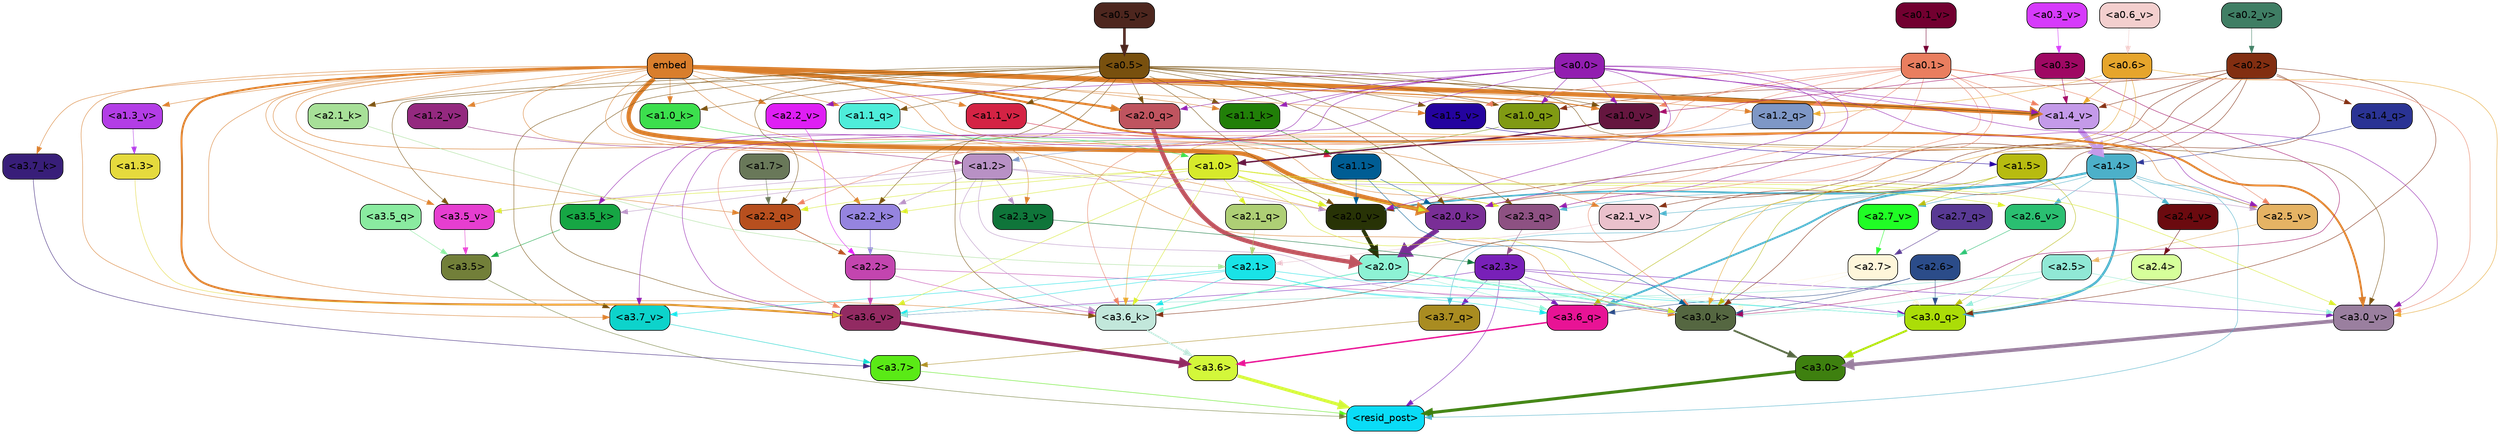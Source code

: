 strict digraph "" {
	graph [bgcolor=transparent,
		layout=dot,
		overlap=false,
		splines=true
	];
	"<a3.7>"	[color=black,
		fillcolor="#5aea16",
		fontname=Helvetica,
		shape=box,
		style="filled, rounded"];
	"<resid_post>"	[color=black,
		fillcolor="#0adcf7",
		fontname=Helvetica,
		shape=box,
		style="filled, rounded"];
	"<a3.7>" -> "<resid_post>"	[color="#5aea16",
		penwidth=0.6239100098609924];
	"<a3.6>"	[color=black,
		fillcolor="#d3f73a",
		fontname=Helvetica,
		shape=box,
		style="filled, rounded"];
	"<a3.6>" -> "<resid_post>"	[color="#d3f73a",
		penwidth=4.569062113761902];
	"<a3.5>"	[color=black,
		fillcolor="#727f39",
		fontname=Helvetica,
		shape=box,
		style="filled, rounded"];
	"<a3.5>" -> "<resid_post>"	[color="#727f39",
		penwidth=0.6];
	"<a3.0>"	[color=black,
		fillcolor="#3e800f",
		fontname=Helvetica,
		shape=box,
		style="filled, rounded"];
	"<a3.0>" -> "<resid_post>"	[color="#3e800f",
		penwidth=4.283544182777405];
	"<a2.3>"	[color=black,
		fillcolor="#7820b8",
		fontname=Helvetica,
		shape=box,
		style="filled, rounded"];
	"<a2.3>" -> "<resid_post>"	[color="#7820b8",
		penwidth=0.6];
	"<a3.7_q>"	[color=black,
		fillcolor="#a98c21",
		fontname=Helvetica,
		shape=box,
		style="filled, rounded"];
	"<a2.3>" -> "<a3.7_q>"	[color="#7820b8",
		penwidth=0.6];
	"<a3.6_q>"	[color=black,
		fillcolor="#e81395",
		fontname=Helvetica,
		shape=box,
		style="filled, rounded"];
	"<a2.3>" -> "<a3.6_q>"	[color="#7820b8",
		penwidth=0.6];
	"<a3.0_q>"	[color=black,
		fillcolor="#abdd08",
		fontname=Helvetica,
		shape=box,
		style="filled, rounded"];
	"<a2.3>" -> "<a3.0_q>"	[color="#7820b8",
		penwidth=0.6];
	"<a3.0_k>"	[color=black,
		fillcolor="#556741",
		fontname=Helvetica,
		shape=box,
		style="filled, rounded"];
	"<a2.3>" -> "<a3.0_k>"	[color="#7820b8",
		penwidth=0.6];
	"<a3.6_v>"	[color=black,
		fillcolor="#922a62",
		fontname=Helvetica,
		shape=box,
		style="filled, rounded"];
	"<a2.3>" -> "<a3.6_v>"	[color="#7820b8",
		penwidth=0.6];
	"<a3.0_v>"	[color=black,
		fillcolor="#9a7f9f",
		fontname=Helvetica,
		shape=box,
		style="filled, rounded"];
	"<a2.3>" -> "<a3.0_v>"	[color="#7820b8",
		penwidth=0.6];
	"<a1.4>"	[color=black,
		fillcolor="#4cb0c9",
		fontname=Helvetica,
		shape=box,
		style="filled, rounded"];
	"<a1.4>" -> "<resid_post>"	[color="#4cb0c9",
		penwidth=0.6];
	"<a1.4>" -> "<a3.7_q>"	[color="#4cb0c9",
		penwidth=0.6];
	"<a1.4>" -> "<a3.6_q>"	[color="#4cb0c9",
		penwidth=2.6908124685287476];
	"<a1.4>" -> "<a3.0_q>"	[color="#4cb0c9",
		penwidth=3.32076895236969];
	"<a2.3_q>"	[color=black,
		fillcolor="#8d5182",
		fontname=Helvetica,
		shape=box,
		style="filled, rounded"];
	"<a1.4>" -> "<a2.3_q>"	[color="#4cb0c9",
		penwidth=0.6];
	"<a2.7_v>"	[color=black,
		fillcolor="#20fd25",
		fontname=Helvetica,
		shape=box,
		style="filled, rounded"];
	"<a1.4>" -> "<a2.7_v>"	[color="#4cb0c9",
		penwidth=0.6];
	"<a2.6_v>"	[color=black,
		fillcolor="#2abf71",
		fontname=Helvetica,
		shape=box,
		style="filled, rounded"];
	"<a1.4>" -> "<a2.6_v>"	[color="#4cb0c9",
		penwidth=0.6];
	"<a2.5_v>"	[color=black,
		fillcolor="#e5b364",
		fontname=Helvetica,
		shape=box,
		style="filled, rounded"];
	"<a1.4>" -> "<a2.5_v>"	[color="#4cb0c9",
		penwidth=0.6];
	"<a2.4_v>"	[color=black,
		fillcolor="#6b0a0f",
		fontname=Helvetica,
		shape=box,
		style="filled, rounded"];
	"<a1.4>" -> "<a2.4_v>"	[color="#4cb0c9",
		penwidth=0.6];
	"<a2.1_v>"	[color=black,
		fillcolor="#eac1cc",
		fontname=Helvetica,
		shape=box,
		style="filled, rounded"];
	"<a1.4>" -> "<a2.1_v>"	[color="#4cb0c9",
		penwidth=0.6];
	"<a2.0_v>"	[color=black,
		fillcolor="#283306",
		fontname=Helvetica,
		shape=box,
		style="filled, rounded"];
	"<a1.4>" -> "<a2.0_v>"	[color="#4cb0c9",
		penwidth=2.3065454959869385];
	"<a3.7_q>" -> "<a3.7>"	[color="#a98c21",
		penwidth=0.6];
	"<a3.6_q>" -> "<a3.6>"	[color="#e81395",
		penwidth=2.03758105635643];
	"<a3.5_q>"	[color=black,
		fillcolor="#8aeba0",
		fontname=Helvetica,
		shape=box,
		style="filled, rounded"];
	"<a3.5_q>" -> "<a3.5>"	[color="#8aeba0",
		penwidth=0.6];
	"<a3.0_q>" -> "<a3.0>"	[color="#abdd08",
		penwidth=2.8638100624084473];
	"<a3.7_k>"	[color=black,
		fillcolor="#381e79",
		fontname=Helvetica,
		shape=box,
		style="filled, rounded"];
	"<a3.7_k>" -> "<a3.7>"	[color="#381e79",
		penwidth=0.6];
	"<a3.6_k>"	[color=black,
		fillcolor="#c2e7db",
		fontname=Helvetica,
		shape=box,
		style="filled, rounded"];
	"<a3.6_k>" -> "<a3.6>"	[color="#c2e7db",
		penwidth=2.174198240041733];
	"<a3.5_k>"	[color=black,
		fillcolor="#16a644",
		fontname=Helvetica,
		shape=box,
		style="filled, rounded"];
	"<a3.5_k>" -> "<a3.5>"	[color="#16a644",
		penwidth=0.6];
	"<a3.0_k>" -> "<a3.0>"	[color="#556741",
		penwidth=2.6274144649505615];
	"<a3.7_v>"	[color=black,
		fillcolor="#0dd3cb",
		fontname=Helvetica,
		shape=box,
		style="filled, rounded"];
	"<a3.7_v>" -> "<a3.7>"	[color="#0dd3cb",
		penwidth=0.6];
	"<a3.6_v>" -> "<a3.6>"	[color="#922a62",
		penwidth=5.002329230308533];
	"<a3.5_v>"	[color=black,
		fillcolor="#e63ed0",
		fontname=Helvetica,
		shape=box,
		style="filled, rounded"];
	"<a3.5_v>" -> "<a3.5>"	[color="#e63ed0",
		penwidth=0.6];
	"<a3.0_v>" -> "<a3.0>"	[color="#9a7f9f",
		penwidth=5.188832879066467];
	"<a2.7>"	[color=black,
		fillcolor="#fef6da",
		fontname=Helvetica,
		shape=box,
		style="filled, rounded"];
	"<a2.7>" -> "<a3.6_q>"	[color="#fef6da",
		penwidth=0.6];
	"<a2.7>" -> "<a3.0_q>"	[color="#fef6da",
		penwidth=0.6];
	"<a2.7>" -> "<a3.0_k>"	[color="#fef6da",
		penwidth=0.6];
	"<a2.6>"	[color=black,
		fillcolor="#2b4c89",
		fontname=Helvetica,
		shape=box,
		style="filled, rounded"];
	"<a2.6>" -> "<a3.6_q>"	[color="#2b4c89",
		penwidth=0.6];
	"<a2.6>" -> "<a3.0_q>"	[color="#2b4c89",
		penwidth=0.6];
	"<a2.6>" -> "<a3.0_k>"	[color="#2b4c89",
		penwidth=0.6];
	"<a2.1>"	[color=black,
		fillcolor="#19e3e7",
		fontname=Helvetica,
		shape=box,
		style="filled, rounded"];
	"<a2.1>" -> "<a3.6_q>"	[color="#19e3e7",
		penwidth=0.6];
	"<a2.1>" -> "<a3.0_q>"	[color="#19e3e7",
		penwidth=0.6];
	"<a2.1>" -> "<a3.6_k>"	[color="#19e3e7",
		penwidth=0.6];
	"<a2.1>" -> "<a3.0_k>"	[color="#19e3e7",
		penwidth=0.6];
	"<a2.1>" -> "<a3.7_v>"	[color="#19e3e7",
		penwidth=0.6];
	"<a2.1>" -> "<a3.6_v>"	[color="#19e3e7",
		penwidth=0.6];
	"<a2.0>"	[color=black,
		fillcolor="#8df2d4",
		fontname=Helvetica,
		shape=box,
		style="filled, rounded"];
	"<a2.0>" -> "<a3.6_q>"	[color="#8df2d4",
		penwidth=0.6];
	"<a2.0>" -> "<a3.0_q>"	[color="#8df2d4",
		penwidth=0.6];
	"<a2.0>" -> "<a3.6_k>"	[color="#8df2d4",
		penwidth=1.6254686117172241];
	"<a2.0>" -> "<a3.0_k>"	[color="#8df2d4",
		penwidth=2.182972814887762];
	"<a1.5>"	[color=black,
		fillcolor="#b7bb10",
		fontname=Helvetica,
		shape=box,
		style="filled, rounded"];
	"<a1.5>" -> "<a3.6_q>"	[color="#b7bb10",
		penwidth=0.6];
	"<a1.5>" -> "<a3.0_q>"	[color="#b7bb10",
		penwidth=0.6];
	"<a1.5>" -> "<a3.0_k>"	[color="#b7bb10",
		penwidth=0.6];
	"<a1.5>" -> "<a2.7_v>"	[color="#b7bb10",
		penwidth=0.6];
	"<a2.5>"	[color=black,
		fillcolor="#90e8d5",
		fontname=Helvetica,
		shape=box,
		style="filled, rounded"];
	"<a2.5>" -> "<a3.0_q>"	[color="#90e8d5",
		penwidth=0.6];
	"<a2.5>" -> "<a3.0_k>"	[color="#90e8d5",
		penwidth=0.6];
	"<a2.5>" -> "<a3.6_v>"	[color="#90e8d5",
		penwidth=0.6];
	"<a2.5>" -> "<a3.0_v>"	[color="#90e8d5",
		penwidth=0.6];
	"<a2.4>"	[color=black,
		fillcolor="#d6ff9a",
		fontname=Helvetica,
		shape=box,
		style="filled, rounded"];
	"<a2.4>" -> "<a3.0_q>"	[color="#d6ff9a",
		penwidth=0.6];
	"<a0.2>"	[color=black,
		fillcolor="#822e11",
		fontname=Helvetica,
		shape=box,
		style="filled, rounded"];
	"<a0.2>" -> "<a3.0_q>"	[color="#822e11",
		penwidth=0.6];
	"<a0.2>" -> "<a3.6_k>"	[color="#822e11",
		penwidth=0.6];
	"<a0.2>" -> "<a3.0_k>"	[color="#822e11",
		penwidth=0.6];
	"<a2.0_k>"	[color=black,
		fillcolor="#792e96",
		fontname=Helvetica,
		shape=box,
		style="filled, rounded"];
	"<a0.2>" -> "<a2.0_k>"	[color="#822e11",
		penwidth=0.6];
	"<a0.2>" -> "<a2.1_v>"	[color="#822e11",
		penwidth=0.6];
	"<a0.2>" -> "<a2.0_v>"	[color="#822e11",
		penwidth=0.6];
	"<a1.4_q>"	[color=black,
		fillcolor="#2a3394",
		fontname=Helvetica,
		shape=box,
		style="filled, rounded"];
	"<a0.2>" -> "<a1.4_q>"	[color="#822e11",
		penwidth=0.6];
	"<a1.0_q>"	[color=black,
		fillcolor="#809a13",
		fontname=Helvetica,
		shape=box,
		style="filled, rounded"];
	"<a0.2>" -> "<a1.0_q>"	[color="#822e11",
		penwidth=0.6];
	"<a1.4_v>"	[color=black,
		fillcolor="#c49ae9",
		fontname=Helvetica,
		shape=box,
		style="filled, rounded"];
	"<a0.2>" -> "<a1.4_v>"	[color="#822e11",
		penwidth=0.6];
	embed	[color=black,
		fillcolor="#d97e2c",
		fontname=Helvetica,
		shape=box,
		style="filled, rounded"];
	embed -> "<a3.7_k>"	[color="#d97e2c",
		penwidth=0.6];
	embed -> "<a3.6_k>"	[color="#d97e2c",
		penwidth=0.6];
	embed -> "<a3.0_k>"	[color="#d97e2c",
		penwidth=0.6];
	embed -> "<a3.7_v>"	[color="#d97e2c",
		penwidth=0.6];
	embed -> "<a3.6_v>"	[color="#d97e2c",
		penwidth=2.809220314025879];
	embed -> "<a3.5_v>"	[color="#d97e2c",
		penwidth=0.6];
	embed -> "<a3.0_v>"	[color="#d97e2c",
		penwidth=2.754121422767639];
	embed -> "<a2.3_q>"	[color="#d97e2c",
		penwidth=0.6];
	"<a2.2_q>"	[color=black,
		fillcolor="#b74f1e",
		fontname=Helvetica,
		shape=box,
		style="filled, rounded"];
	embed -> "<a2.2_q>"	[color="#d97e2c",
		penwidth=0.6];
	"<a2.0_q>"	[color=black,
		fillcolor="#bf545f",
		fontname=Helvetica,
		shape=box,
		style="filled, rounded"];
	embed -> "<a2.0_q>"	[color="#d97e2c",
		penwidth=3.102177858352661];
	"<a2.2_k>"	[color=black,
		fillcolor="#9584df",
		fontname=Helvetica,
		shape=box,
		style="filled, rounded"];
	embed -> "<a2.2_k>"	[color="#d97e2c",
		penwidth=0.6805839538574219];
	"<a2.1_k>"	[color=black,
		fillcolor="#a7e098",
		fontname=Helvetica,
		shape=box,
		style="filled, rounded"];
	embed -> "<a2.1_k>"	[color="#d97e2c",
		penwidth=0.6];
	embed -> "<a2.0_k>"	[color="#d97e2c",
		penwidth=5.977519929409027];
	embed -> "<a2.5_v>"	[color="#d97e2c",
		penwidth=0.6];
	"<a2.3_v>"	[color=black,
		fillcolor="#0f753a",
		fontname=Helvetica,
		shape=box,
		style="filled, rounded"];
	embed -> "<a2.3_v>"	[color="#d97e2c",
		penwidth=0.6];
	"<a2.2_v>"	[color=black,
		fillcolor="#df1ff4",
		fontname=Helvetica,
		shape=box,
		style="filled, rounded"];
	embed -> "<a2.2_v>"	[color="#d97e2c",
		penwidth=0.6436443328857422];
	embed -> "<a2.1_v>"	[color="#d97e2c",
		penwidth=0.6];
	embed -> "<a2.0_v>"	[color="#d97e2c",
		penwidth=0.6];
	"<a1.2_q>"	[color=black,
		fillcolor="#7e97c6",
		fontname=Helvetica,
		shape=box,
		style="filled, rounded"];
	embed -> "<a1.2_q>"	[color="#d97e2c",
		penwidth=0.6224298477172852];
	"<a1.1_q>"	[color=black,
		fillcolor="#4eedda",
		fontname=Helvetica,
		shape=box,
		style="filled, rounded"];
	embed -> "<a1.1_q>"	[color="#d97e2c",
		penwidth=0.6];
	embed -> "<a1.0_q>"	[color="#d97e2c",
		penwidth=0.6];
	"<a1.1_k>"	[color=black,
		fillcolor="#217f08",
		fontname=Helvetica,
		shape=box,
		style="filled, rounded"];
	embed -> "<a1.1_k>"	[color="#d97e2c",
		penwidth=0.6];
	"<a1.0_k>"	[color=black,
		fillcolor="#3cdf4d",
		fontname=Helvetica,
		shape=box,
		style="filled, rounded"];
	embed -> "<a1.0_k>"	[color="#d97e2c",
		penwidth=0.6];
	"<a1.5_v>"	[color=black,
		fillcolor="#24039f",
		fontname=Helvetica,
		shape=box,
		style="filled, rounded"];
	embed -> "<a1.5_v>"	[color="#d97e2c",
		penwidth=0.6];
	embed -> "<a1.4_v>"	[color="#d97e2c",
		penwidth=6.155339062213898];
	"<a1.3_v>"	[color=black,
		fillcolor="#b33de6",
		fontname=Helvetica,
		shape=box,
		style="filled, rounded"];
	embed -> "<a1.3_v>"	[color="#d97e2c",
		penwidth=0.6];
	"<a1.2_v>"	[color=black,
		fillcolor="#94297f",
		fontname=Helvetica,
		shape=box,
		style="filled, rounded"];
	embed -> "<a1.2_v>"	[color="#d97e2c",
		penwidth=0.6];
	"<a1.1_v>"	[color=black,
		fillcolor="#d42344",
		fontname=Helvetica,
		shape=box,
		style="filled, rounded"];
	embed -> "<a1.1_v>"	[color="#d97e2c",
		penwidth=0.6];
	"<a1.0_v>"	[color=black,
		fillcolor="#65163f",
		fontname=Helvetica,
		shape=box,
		style="filled, rounded"];
	embed -> "<a1.0_v>"	[color="#d97e2c",
		penwidth=1.3890299797058105];
	"<a2.2>"	[color=black,
		fillcolor="#c345af",
		fontname=Helvetica,
		shape=box,
		style="filled, rounded"];
	"<a2.2>" -> "<a3.6_k>"	[color="#c345af",
		penwidth=0.6];
	"<a2.2>" -> "<a3.0_k>"	[color="#c345af",
		penwidth=0.6065438985824585];
	"<a2.2>" -> "<a3.6_v>"	[color="#c345af",
		penwidth=0.6];
	"<a1.2>"	[color=black,
		fillcolor="#b891c5",
		fontname=Helvetica,
		shape=box,
		style="filled, rounded"];
	"<a1.2>" -> "<a3.6_k>"	[color="#b891c5",
		penwidth=0.6];
	"<a1.2>" -> "<a3.5_k>"	[color="#b891c5",
		penwidth=0.6];
	"<a1.2>" -> "<a3.0_k>"	[color="#b891c5",
		penwidth=0.6];
	"<a1.2>" -> "<a3.5_v>"	[color="#b891c5",
		penwidth=0.6];
	"<a1.2>" -> "<a2.2_k>"	[color="#b891c5",
		penwidth=0.6];
	"<a1.2>" -> "<a2.5_v>"	[color="#b891c5",
		penwidth=0.6];
	"<a1.2>" -> "<a2.3_v>"	[color="#b891c5",
		penwidth=0.6];
	"<a1.2>" -> "<a2.0_v>"	[color="#b891c5",
		penwidth=0.6];
	"<a1.0>"	[color=black,
		fillcolor="#d7ea2b",
		fontname=Helvetica,
		shape=box,
		style="filled, rounded"];
	"<a1.0>" -> "<a3.6_k>"	[color="#d7ea2b",
		penwidth=0.6];
	"<a1.0>" -> "<a3.0_k>"	[color="#d7ea2b",
		penwidth=0.6];
	"<a1.0>" -> "<a3.6_v>"	[color="#d7ea2b",
		penwidth=0.6];
	"<a1.0>" -> "<a3.5_v>"	[color="#d7ea2b",
		penwidth=0.6];
	"<a1.0>" -> "<a3.0_v>"	[color="#d7ea2b",
		penwidth=0.6];
	"<a1.0>" -> "<a2.3_q>"	[color="#d7ea2b",
		penwidth=0.6];
	"<a1.0>" -> "<a2.2_q>"	[color="#d7ea2b",
		penwidth=0.6];
	"<a2.1_q>"	[color=black,
		fillcolor="#aecf75",
		fontname=Helvetica,
		shape=box,
		style="filled, rounded"];
	"<a1.0>" -> "<a2.1_q>"	[color="#d7ea2b",
		penwidth=0.6];
	"<a1.0>" -> "<a2.2_k>"	[color="#d7ea2b",
		penwidth=0.6];
	"<a1.0>" -> "<a2.0_k>"	[color="#d7ea2b",
		penwidth=0.6];
	"<a1.0>" -> "<a2.6_v>"	[color="#d7ea2b",
		penwidth=0.6];
	"<a1.0>" -> "<a2.0_v>"	[color="#d7ea2b",
		penwidth=1.2192587852478027];
	"<a0.6>"	[color=black,
		fillcolor="#e6a52c",
		fontname=Helvetica,
		shape=box,
		style="filled, rounded"];
	"<a0.6>" -> "<a3.6_k>"	[color="#e6a52c",
		penwidth=0.6];
	"<a0.6>" -> "<a3.0_k>"	[color="#e6a52c",
		penwidth=0.6];
	"<a0.6>" -> "<a3.0_v>"	[color="#e6a52c",
		penwidth=0.6];
	"<a0.6>" -> "<a1.2_q>"	[color="#e6a52c",
		penwidth=0.6];
	"<a0.6>" -> "<a1.4_v>"	[color="#e6a52c",
		penwidth=0.6];
	"<a0.5>"	[color=black,
		fillcolor="#78500e",
		fontname=Helvetica,
		shape=box,
		style="filled, rounded"];
	"<a0.5>" -> "<a3.6_k>"	[color="#78500e",
		penwidth=0.6];
	"<a0.5>" -> "<a3.7_v>"	[color="#78500e",
		penwidth=0.6];
	"<a0.5>" -> "<a3.6_v>"	[color="#78500e",
		penwidth=0.6];
	"<a0.5>" -> "<a3.5_v>"	[color="#78500e",
		penwidth=0.6];
	"<a0.5>" -> "<a3.0_v>"	[color="#78500e",
		penwidth=0.6120390892028809];
	"<a0.5>" -> "<a2.3_q>"	[color="#78500e",
		penwidth=0.6];
	"<a0.5>" -> "<a2.2_q>"	[color="#78500e",
		penwidth=0.6];
	"<a0.5>" -> "<a2.0_q>"	[color="#78500e",
		penwidth=0.6];
	"<a0.5>" -> "<a2.2_k>"	[color="#78500e",
		penwidth=0.6];
	"<a0.5>" -> "<a2.1_k>"	[color="#78500e",
		penwidth=0.6];
	"<a0.5>" -> "<a2.0_k>"	[color="#78500e",
		penwidth=0.658348560333252];
	"<a0.5>" -> "<a2.0_v>"	[color="#78500e",
		penwidth=0.6];
	"<a0.5>" -> "<a1.1_q>"	[color="#78500e",
		penwidth=0.6];
	"<a0.5>" -> "<a1.0_q>"	[color="#78500e",
		penwidth=0.6];
	"<a0.5>" -> "<a1.1_k>"	[color="#78500e",
		penwidth=0.6];
	"<a0.5>" -> "<a1.0_k>"	[color="#78500e",
		penwidth=0.6];
	"<a0.5>" -> "<a1.5_v>"	[color="#78500e",
		penwidth=0.6];
	"<a0.5>" -> "<a1.4_v>"	[color="#78500e",
		penwidth=0.9002184867858887];
	"<a0.5>" -> "<a1.1_v>"	[color="#78500e",
		penwidth=0.6];
	"<a0.5>" -> "<a1.0_v>"	[color="#78500e",
		penwidth=0.6];
	"<a0.1>"	[color=black,
		fillcolor="#e97e5f",
		fontname=Helvetica,
		shape=box,
		style="filled, rounded"];
	"<a0.1>" -> "<a3.6_k>"	[color="#e97e5f",
		penwidth=0.6];
	"<a0.1>" -> "<a3.0_k>"	[color="#e97e5f",
		penwidth=0.6];
	"<a0.1>" -> "<a3.6_v>"	[color="#e97e5f",
		penwidth=0.6];
	"<a0.1>" -> "<a3.0_v>"	[color="#e97e5f",
		penwidth=0.6];
	"<a0.1>" -> "<a2.3_q>"	[color="#e97e5f",
		penwidth=0.6];
	"<a0.1>" -> "<a2.2_q>"	[color="#e97e5f",
		penwidth=0.6];
	"<a0.1>" -> "<a2.0_k>"	[color="#e97e5f",
		penwidth=0.6];
	"<a0.1>" -> "<a2.5_v>"	[color="#e97e5f",
		penwidth=0.6];
	"<a0.1>" -> "<a1.2_q>"	[color="#e97e5f",
		penwidth=0.6];
	"<a0.1>" -> "<a1.5_v>"	[color="#e97e5f",
		penwidth=0.6];
	"<a0.1>" -> "<a1.4_v>"	[color="#e97e5f",
		penwidth=0.6];
	"<a0.1>" -> "<a1.0_v>"	[color="#e97e5f",
		penwidth=0.6];
	"<a0.0>"	[color=black,
		fillcolor="#921eb0",
		fontname=Helvetica,
		shape=box,
		style="filled, rounded"];
	"<a0.0>" -> "<a3.5_k>"	[color="#921eb0",
		penwidth=0.6];
	"<a0.0>" -> "<a3.7_v>"	[color="#921eb0",
		penwidth=0.6];
	"<a0.0>" -> "<a3.6_v>"	[color="#921eb0",
		penwidth=0.6];
	"<a0.0>" -> "<a3.0_v>"	[color="#921eb0",
		penwidth=0.6];
	"<a0.0>" -> "<a2.3_q>"	[color="#921eb0",
		penwidth=0.6];
	"<a0.0>" -> "<a2.0_q>"	[color="#921eb0",
		penwidth=0.6];
	"<a0.0>" -> "<a2.0_k>"	[color="#921eb0",
		penwidth=0.6];
	"<a0.0>" -> "<a2.5_v>"	[color="#921eb0",
		penwidth=0.6];
	"<a0.0>" -> "<a2.2_v>"	[color="#921eb0",
		penwidth=0.6];
	"<a0.0>" -> "<a2.0_v>"	[color="#921eb0",
		penwidth=0.6];
	"<a0.0>" -> "<a1.0_q>"	[color="#921eb0",
		penwidth=0.6];
	"<a0.0>" -> "<a1.1_k>"	[color="#921eb0",
		penwidth=0.6];
	"<a0.0>" -> "<a1.4_v>"	[color="#921eb0",
		penwidth=0.6];
	"<a0.0>" -> "<a1.0_v>"	[color="#921eb0",
		penwidth=0.6];
	"<a1.1>"	[color=black,
		fillcolor="#005d94",
		fontname=Helvetica,
		shape=box,
		style="filled, rounded"];
	"<a1.1>" -> "<a3.0_k>"	[color="#005d94",
		penwidth=0.6];
	"<a1.1>" -> "<a2.0_k>"	[color="#005d94",
		penwidth=0.6];
	"<a1.1>" -> "<a2.0_v>"	[color="#005d94",
		penwidth=0.6];
	"<a0.3>"	[color=black,
		fillcolor="#9f0863",
		fontname=Helvetica,
		shape=box,
		style="filled, rounded"];
	"<a0.3>" -> "<a3.0_k>"	[color="#9f0863",
		penwidth=0.6];
	"<a0.3>" -> "<a1.4_v>"	[color="#9f0863",
		penwidth=0.6];
	"<a0.3>" -> "<a1.0_v>"	[color="#9f0863",
		penwidth=0.6];
	"<a1.3>"	[color=black,
		fillcolor="#e5da3d",
		fontname=Helvetica,
		shape=box,
		style="filled, rounded"];
	"<a1.3>" -> "<a3.6_v>"	[color="#e5da3d",
		penwidth=0.6];
	"<a2.7_q>"	[color=black,
		fillcolor="#583993",
		fontname=Helvetica,
		shape=box,
		style="filled, rounded"];
	"<a2.7_q>" -> "<a2.7>"	[color="#583993",
		penwidth=0.6];
	"<a2.3_q>" -> "<a2.3>"	[color="#8d5182",
		penwidth=0.6];
	"<a2.2_q>" -> "<a2.2>"	[color="#b74f1e",
		penwidth=0.7585353851318359];
	"<a2.1_q>" -> "<a2.1>"	[color="#aecf75",
		penwidth=0.6];
	"<a2.0_q>" -> "<a2.0>"	[color="#bf545f",
		penwidth=6.189085364341736];
	"<a2.2_k>" -> "<a2.2>"	[color="#9584df",
		penwidth=0.87534499168396];
	"<a2.1_k>" -> "<a2.1>"	[color="#a7e098",
		penwidth=0.6];
	"<a2.0_k>" -> "<a2.0>"	[color="#792e96",
		penwidth=7.056803464889526];
	"<a2.7_v>" -> "<a2.7>"	[color="#20fd25",
		penwidth=0.6];
	"<a2.6_v>" -> "<a2.6>"	[color="#2abf71",
		penwidth=0.6];
	"<a2.5_v>" -> "<a2.5>"	[color="#e5b364",
		penwidth=0.6];
	"<a2.4_v>" -> "<a2.4>"	[color="#6b0a0f",
		penwidth=0.6];
	"<a2.3_v>" -> "<a2.3>"	[color="#0f753a",
		penwidth=0.6];
	"<a2.2_v>" -> "<a2.2>"	[color="#df1ff4",
		penwidth=0.6];
	"<a2.1_v>" -> "<a2.1>"	[color="#eac1cc",
		penwidth=0.6];
	"<a2.0_v>" -> "<a2.0>"	[color="#283306",
		penwidth=5.12138295173645];
	"<a1.7>"	[color=black,
		fillcolor="#697859",
		fontname=Helvetica,
		shape=box,
		style="filled, rounded"];
	"<a1.7>" -> "<a2.2_q>"	[color="#697859",
		penwidth=0.6];
	"<a1.4_q>" -> "<a1.4>"	[color="#2a3394",
		penwidth=0.6];
	"<a1.2_q>" -> "<a1.2>"	[color="#7e97c6",
		penwidth=0.6036911010742188];
	"<a1.1_q>" -> "<a1.1>"	[color="#4eedda",
		penwidth=0.6];
	"<a1.0_q>" -> "<a1.0>"	[color="#809a13",
		penwidth=0.6];
	"<a1.1_k>" -> "<a1.1>"	[color="#217f08",
		penwidth=0.6];
	"<a1.0_k>" -> "<a1.0>"	[color="#3cdf4d",
		penwidth=0.6];
	"<a1.5_v>" -> "<a1.5>"	[color="#24039f",
		penwidth=0.6];
	"<a1.4_v>" -> "<a1.4>"	[color="#c49ae9",
		penwidth=7.850657939910889];
	"<a1.3_v>" -> "<a1.3>"	[color="#b33de6",
		penwidth=0.6];
	"<a1.2_v>" -> "<a1.2>"	[color="#94297f",
		penwidth=0.6];
	"<a1.1_v>" -> "<a1.1>"	[color="#d42344",
		penwidth=0.6];
	"<a1.0_v>" -> "<a1.0>"	[color="#65163f",
		penwidth=2.021620035171509];
	"<a0.6_v>"	[color=black,
		fillcolor="#f3cfce",
		fontname=Helvetica,
		shape=box,
		style="filled, rounded"];
	"<a0.6_v>" -> "<a0.6>"	[color="#f3cfce",
		penwidth=0.6];
	"<a0.5_v>"	[color=black,
		fillcolor="#4d261e",
		fontname=Helvetica,
		shape=box,
		style="filled, rounded"];
	"<a0.5_v>" -> "<a0.5>"	[color="#4d261e",
		penwidth=3.7172799110412598];
	"<a0.3_v>"	[color=black,
		fillcolor="#d63afb",
		fontname=Helvetica,
		shape=box,
		style="filled, rounded"];
	"<a0.3_v>" -> "<a0.3>"	[color="#d63afb",
		penwidth=0.6];
	"<a0.2_v>"	[color=black,
		fillcolor="#3f7e64",
		fontname=Helvetica,
		shape=box,
		style="filled, rounded"];
	"<a0.2_v>" -> "<a0.2>"	[color="#3f7e64",
		penwidth=0.6];
	"<a0.1_v>"	[color=black,
		fillcolor="#720030",
		fontname=Helvetica,
		shape=box,
		style="filled, rounded"];
	"<a0.1_v>" -> "<a0.1>"	[color="#720030",
		penwidth=0.602088451385498];
}
